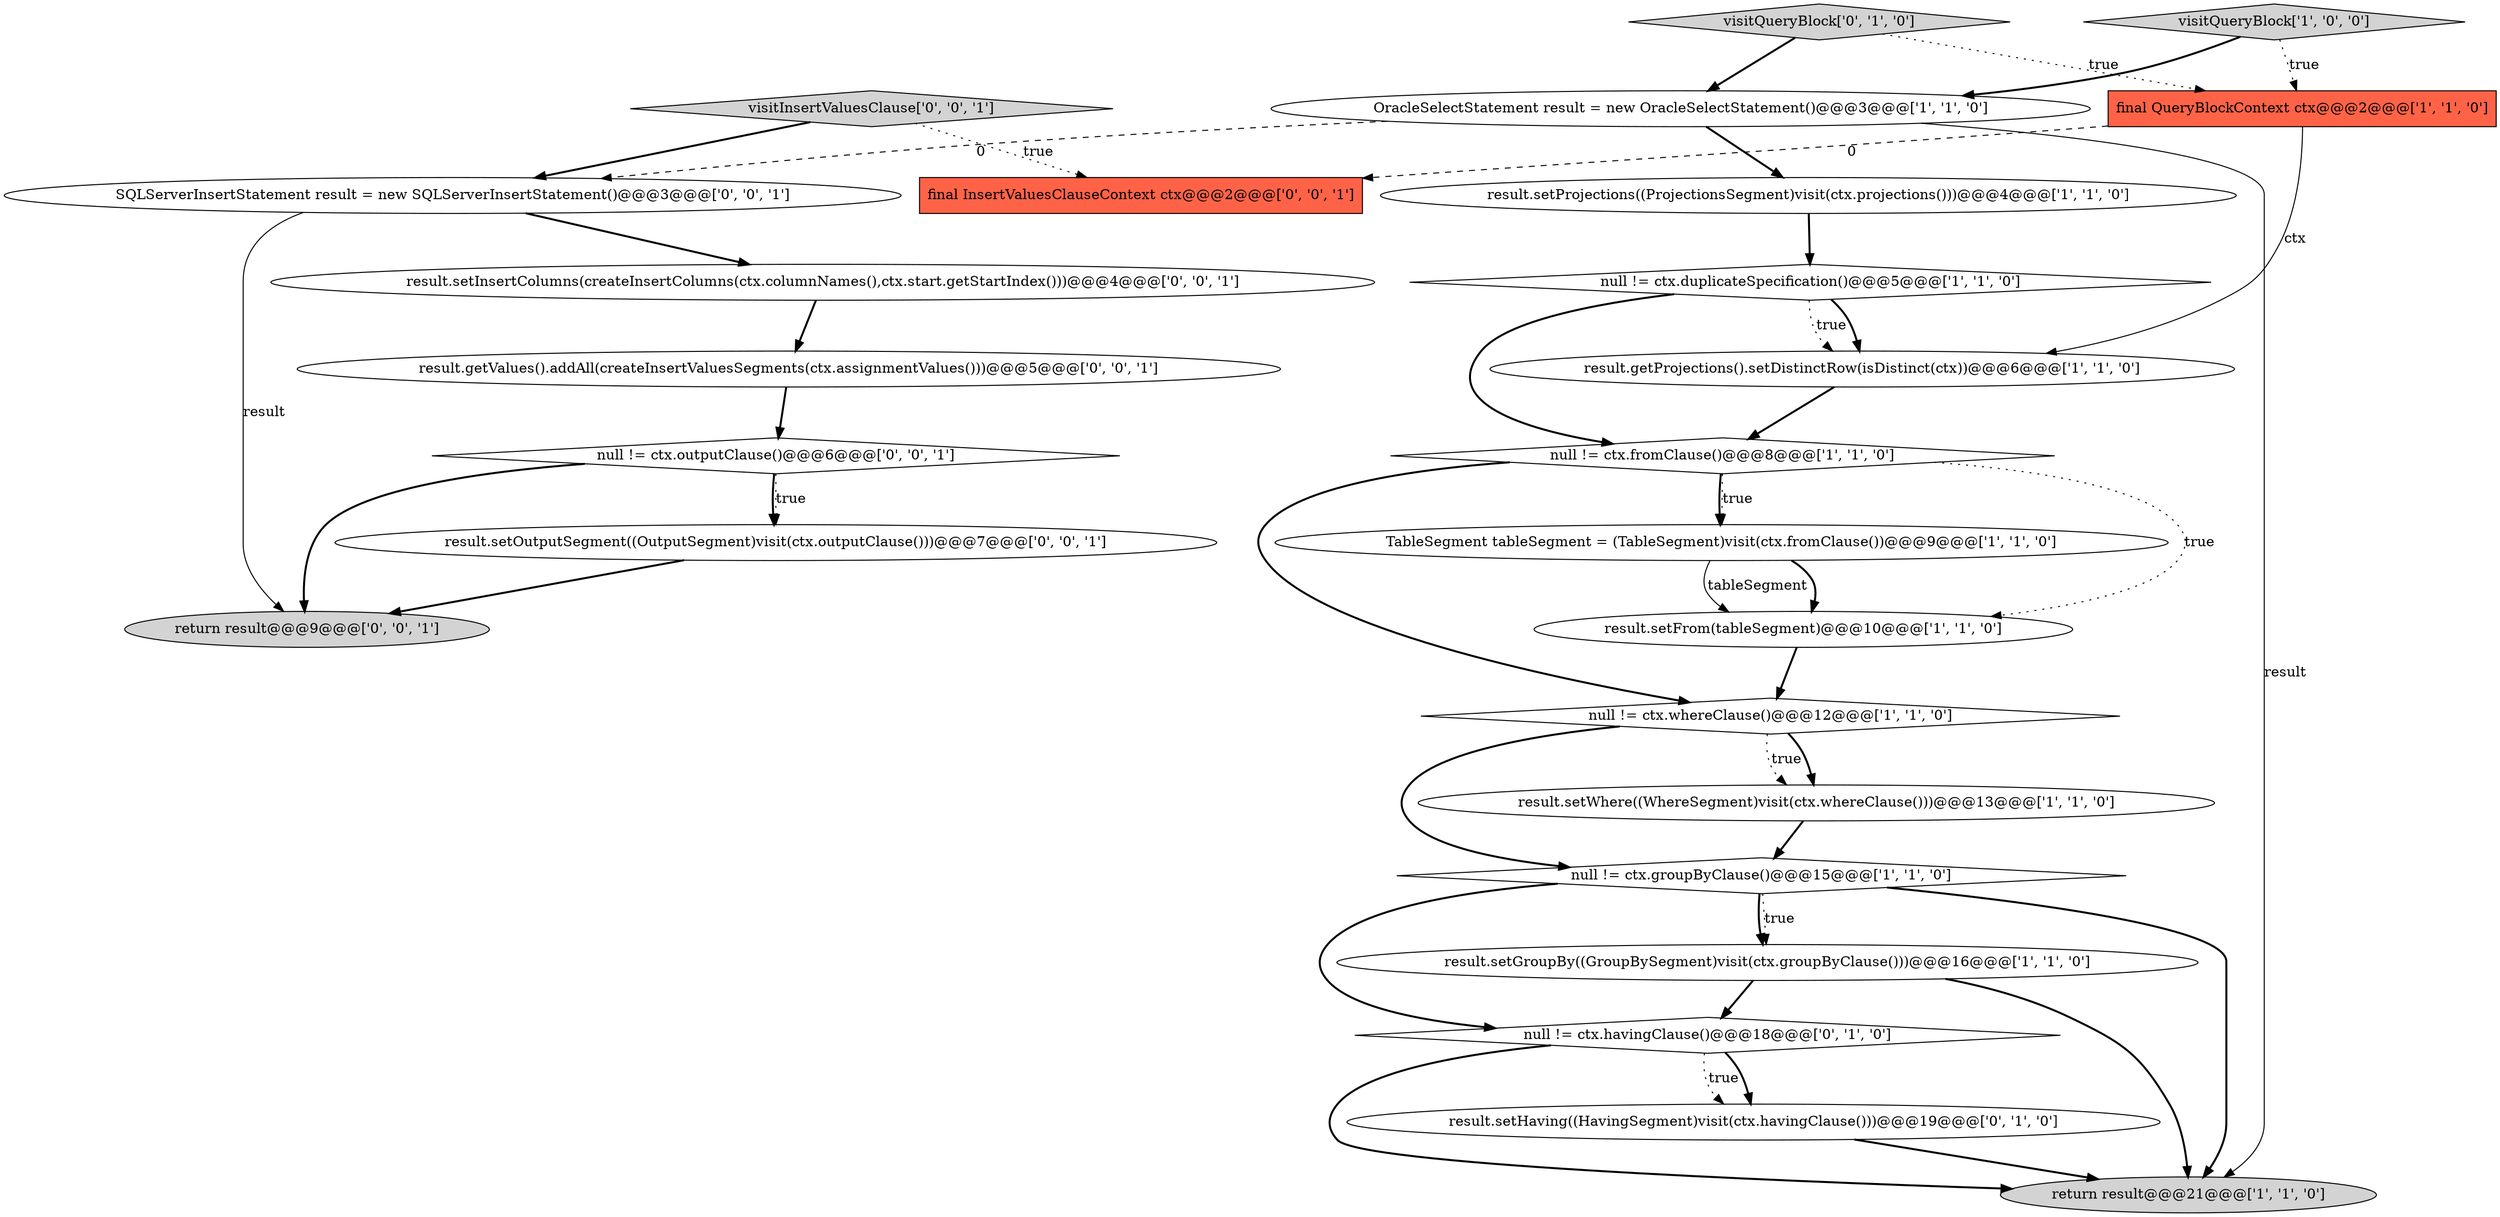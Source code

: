 digraph {
18 [style = filled, label = "result.setOutputSegment((OutputSegment)visit(ctx.outputClause()))@@@7@@@['0', '0', '1']", fillcolor = white, shape = ellipse image = "AAA0AAABBB3BBB"];
21 [style = filled, label = "result.setInsertColumns(createInsertColumns(ctx.columnNames(),ctx.start.getStartIndex()))@@@4@@@['0', '0', '1']", fillcolor = white, shape = ellipse image = "AAA0AAABBB3BBB"];
16 [style = filled, label = "null != ctx.havingClause()@@@18@@@['0', '1', '0']", fillcolor = white, shape = diamond image = "AAA1AAABBB2BBB"];
10 [style = filled, label = "result.setGroupBy((GroupBySegment)visit(ctx.groupByClause()))@@@16@@@['1', '1', '0']", fillcolor = white, shape = ellipse image = "AAA0AAABBB1BBB"];
23 [style = filled, label = "null != ctx.outputClause()@@@6@@@['0', '0', '1']", fillcolor = white, shape = diamond image = "AAA0AAABBB3BBB"];
4 [style = filled, label = "return result@@@21@@@['1', '1', '0']", fillcolor = lightgray, shape = ellipse image = "AAA0AAABBB1BBB"];
17 [style = filled, label = "visitInsertValuesClause['0', '0', '1']", fillcolor = lightgray, shape = diamond image = "AAA0AAABBB3BBB"];
3 [style = filled, label = "result.setProjections((ProjectionsSegment)visit(ctx.projections()))@@@4@@@['1', '1', '0']", fillcolor = white, shape = ellipse image = "AAA0AAABBB1BBB"];
20 [style = filled, label = "result.getValues().addAll(createInsertValuesSegments(ctx.assignmentValues()))@@@5@@@['0', '0', '1']", fillcolor = white, shape = ellipse image = "AAA0AAABBB3BBB"];
15 [style = filled, label = "visitQueryBlock['0', '1', '0']", fillcolor = lightgray, shape = diamond image = "AAA0AAABBB2BBB"];
13 [style = filled, label = "null != ctx.whereClause()@@@12@@@['1', '1', '0']", fillcolor = white, shape = diamond image = "AAA0AAABBB1BBB"];
12 [style = filled, label = "null != ctx.duplicateSpecification()@@@5@@@['1', '1', '0']", fillcolor = white, shape = diamond image = "AAA0AAABBB1BBB"];
14 [style = filled, label = "result.setHaving((HavingSegment)visit(ctx.havingClause()))@@@19@@@['0', '1', '0']", fillcolor = white, shape = ellipse image = "AAA1AAABBB2BBB"];
11 [style = filled, label = "visitQueryBlock['1', '0', '0']", fillcolor = lightgray, shape = diamond image = "AAA0AAABBB1BBB"];
24 [style = filled, label = "return result@@@9@@@['0', '0', '1']", fillcolor = lightgray, shape = ellipse image = "AAA0AAABBB3BBB"];
19 [style = filled, label = "SQLServerInsertStatement result = new SQLServerInsertStatement()@@@3@@@['0', '0', '1']", fillcolor = white, shape = ellipse image = "AAA0AAABBB3BBB"];
2 [style = filled, label = "result.setWhere((WhereSegment)visit(ctx.whereClause()))@@@13@@@['1', '1', '0']", fillcolor = white, shape = ellipse image = "AAA0AAABBB1BBB"];
0 [style = filled, label = "final QueryBlockContext ctx@@@2@@@['1', '1', '0']", fillcolor = tomato, shape = box image = "AAA0AAABBB1BBB"];
9 [style = filled, label = "null != ctx.fromClause()@@@8@@@['1', '1', '0']", fillcolor = white, shape = diamond image = "AAA0AAABBB1BBB"];
5 [style = filled, label = "null != ctx.groupByClause()@@@15@@@['1', '1', '0']", fillcolor = white, shape = diamond image = "AAA0AAABBB1BBB"];
6 [style = filled, label = "OracleSelectStatement result = new OracleSelectStatement()@@@3@@@['1', '1', '0']", fillcolor = white, shape = ellipse image = "AAA0AAABBB1BBB"];
22 [style = filled, label = "final InsertValuesClauseContext ctx@@@2@@@['0', '0', '1']", fillcolor = tomato, shape = box image = "AAA0AAABBB3BBB"];
7 [style = filled, label = "result.setFrom(tableSegment)@@@10@@@['1', '1', '0']", fillcolor = white, shape = ellipse image = "AAA0AAABBB1BBB"];
8 [style = filled, label = "result.getProjections().setDistinctRow(isDistinct(ctx))@@@6@@@['1', '1', '0']", fillcolor = white, shape = ellipse image = "AAA0AAABBB1BBB"];
1 [style = filled, label = "TableSegment tableSegment = (TableSegment)visit(ctx.fromClause())@@@9@@@['1', '1', '0']", fillcolor = white, shape = ellipse image = "AAA0AAABBB1BBB"];
10->16 [style = bold, label=""];
20->23 [style = bold, label=""];
6->4 [style = solid, label="result"];
5->10 [style = dotted, label="true"];
8->9 [style = bold, label=""];
16->4 [style = bold, label=""];
23->24 [style = bold, label=""];
18->24 [style = bold, label=""];
2->5 [style = bold, label=""];
9->7 [style = dotted, label="true"];
17->19 [style = bold, label=""];
9->13 [style = bold, label=""];
16->14 [style = dotted, label="true"];
9->1 [style = dotted, label="true"];
11->0 [style = dotted, label="true"];
11->6 [style = bold, label=""];
5->10 [style = bold, label=""];
15->6 [style = bold, label=""];
5->4 [style = bold, label=""];
7->13 [style = bold, label=""];
12->9 [style = bold, label=""];
19->21 [style = bold, label=""];
12->8 [style = dotted, label="true"];
15->0 [style = dotted, label="true"];
13->2 [style = dotted, label="true"];
21->20 [style = bold, label=""];
3->12 [style = bold, label=""];
10->4 [style = bold, label=""];
23->18 [style = dotted, label="true"];
16->14 [style = bold, label=""];
6->3 [style = bold, label=""];
0->8 [style = solid, label="ctx"];
19->24 [style = solid, label="result"];
23->18 [style = bold, label=""];
17->22 [style = dotted, label="true"];
6->19 [style = dashed, label="0"];
1->7 [style = bold, label=""];
1->7 [style = solid, label="tableSegment"];
14->4 [style = bold, label=""];
13->2 [style = bold, label=""];
12->8 [style = bold, label=""];
9->1 [style = bold, label=""];
0->22 [style = dashed, label="0"];
5->16 [style = bold, label=""];
13->5 [style = bold, label=""];
}
